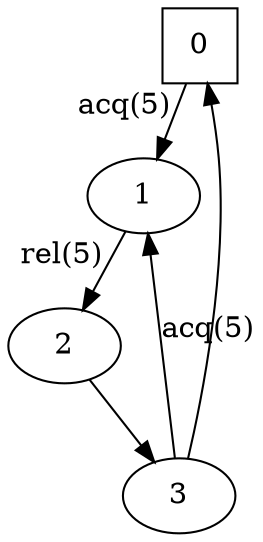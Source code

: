 digraph auto_3{
0[shape=square];
1;
2;
3;
0 -> 1[xlabel="acq(5)"];
3 -> 1[xlabel="acq(5)"];
3 -> 0;
1 -> 2[xlabel="rel(5)"];
2 -> 3;
}
